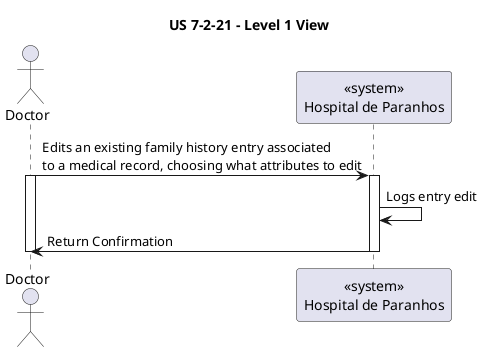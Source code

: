 @startuml

title US 7-2-21 - Level 1 View

actor Doctor as U
participant "<<system>>\nHospital de Paranhos" as web

U -> web : Edits an existing family history entry associated\nto a medical record, choosing what attributes to edit
activate U
activate web
web -> web : Logs entry edit
web -> U : Return Confirmation
deactivate web
deactivate U

@enduml